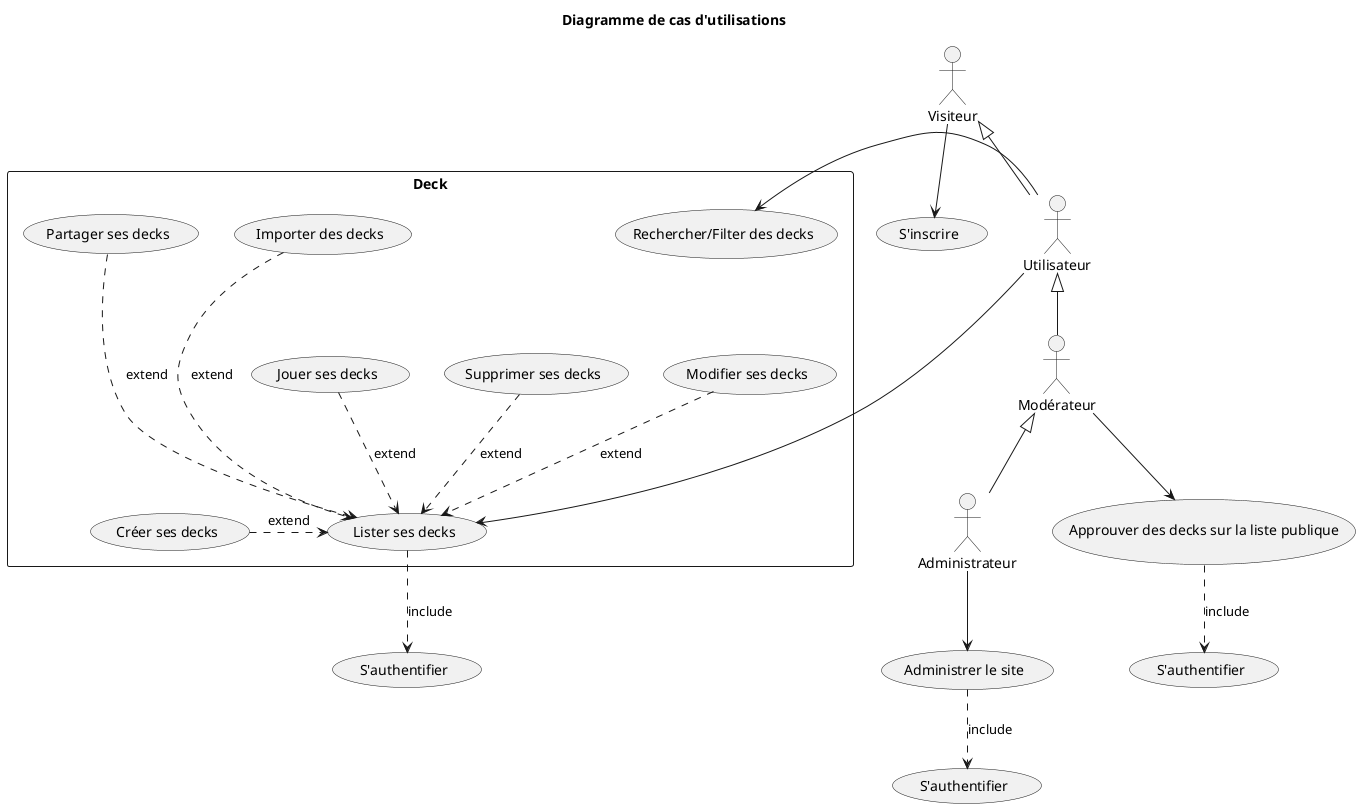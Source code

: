 @startuml

top to bottom direction

title Diagramme de cas d'utilisations

together {
	:Visiteur: --> (S'inscrire)
}
Visiteur <|-- Utilisateur

rectangle Deck {
:Utilisateur: --> (Lister)
"Lister ses decks" as (Lister)

(Créer) .> (Lister) : extend
"Créer ses decks" as (Créer)

(Modifier) ..> (Lister) : extend
"Modifier ses decks" as (Modifier)

(Supprimer) ..> (Lister) : extend
"Supprimer ses decks" as (Supprimer)

(Jouer) ..> (Lister) : extend
"Jouer ses decks" as (Jouer)

(Importer) ...> (Lister) : extend
"Importer des decks" as (Importer)

:Utilisateur: -> (Rechercher)
"Rechercher/Filter des decks" as (Rechercher)

(Partager) ...> (Lister) : extend
"Partager ses decks" as (Partager)
}
Utilisateur <|-- Modérateur

"S'authentifier" as (Auth)
(Lister) ..> (Auth) : include

together {
	:Modérateur: --> (Approuver)
	"Approuver des decks sur la liste publique" as (Approuver)
}
Modérateur <|-- Administrateur

"S'authentifier" as (Auth2)
(Approuver) ..> (Auth2) : include

together {
	:Administrateur: --> (Administer)
	"Administrer le site" as (Administer)
}

"S'authentifier" as (Auth3)
(Administer) ..> (Auth3) : include

@enduml
